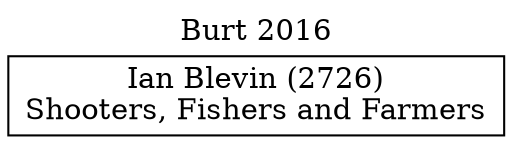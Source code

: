 // House preference flow
digraph "Ian Blevin (2726)_Burt_2016" {
	graph [label="Burt 2016" labelloc=t mclimit=10]
	node [shape=box]
	"Ian Blevin (2726)" [label="Ian Blevin (2726)
Shooters, Fishers and Farmers"]
}
